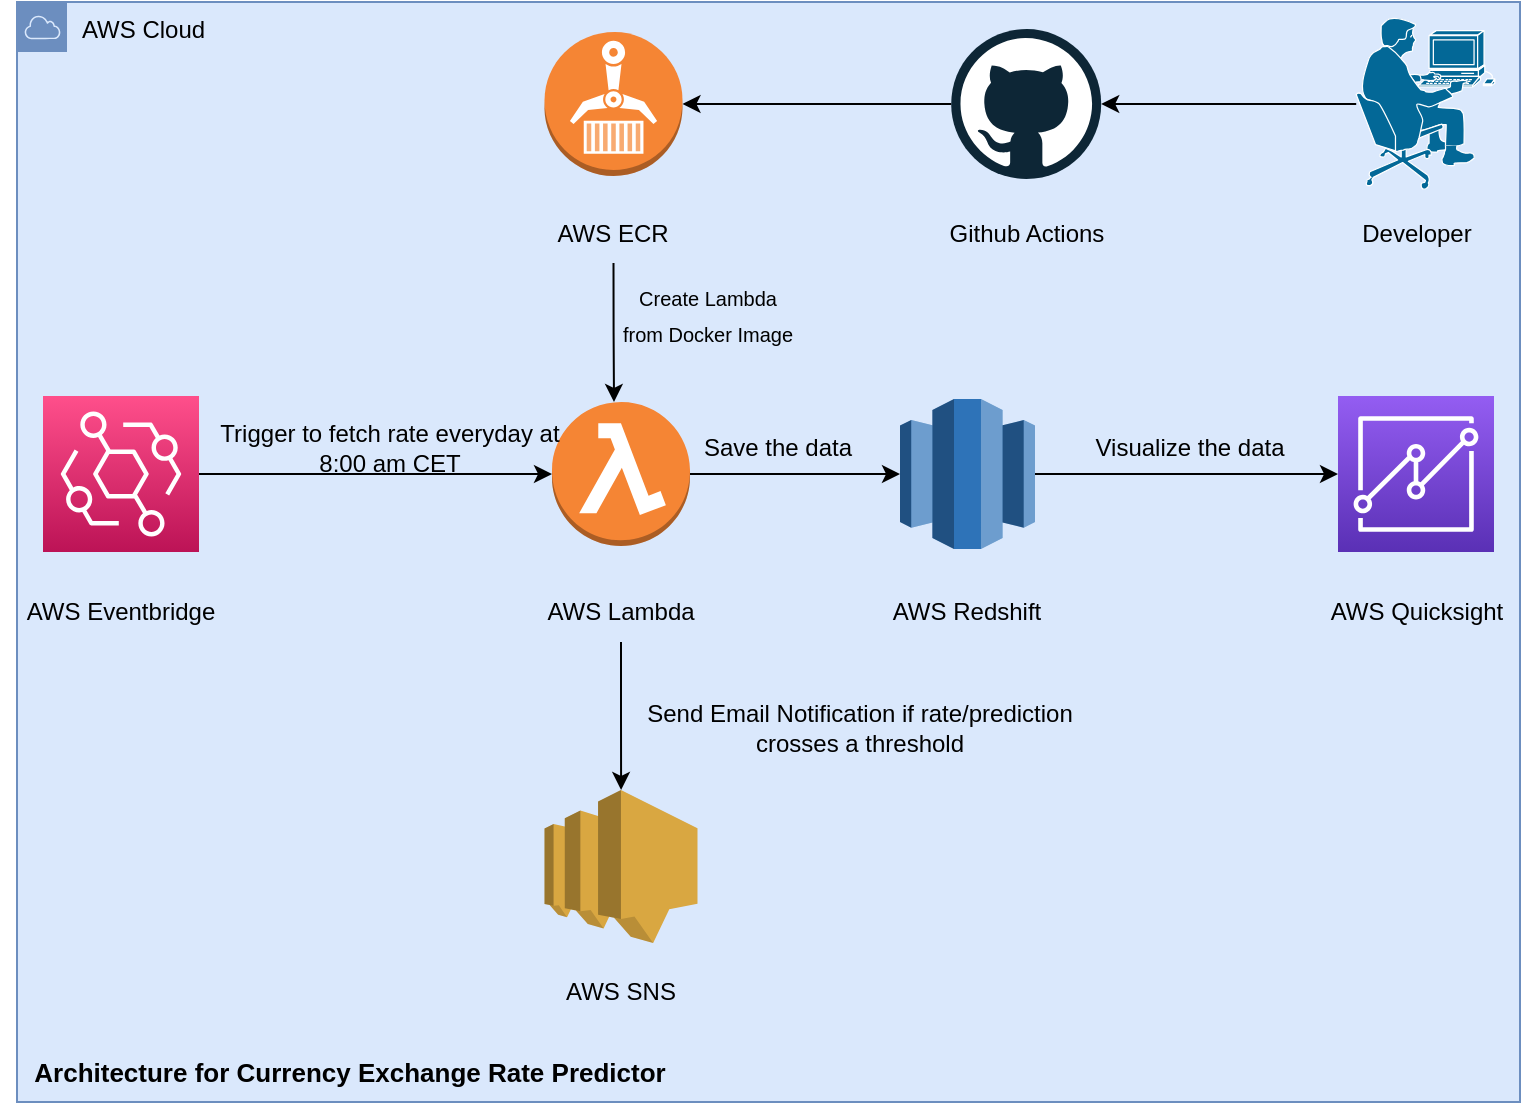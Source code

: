 <mxfile version="21.3.2" type="device">
  <diagram id="5JuqMDL5MWqo4CLIVIF4" name="Page-1">
    <mxGraphModel dx="1434" dy="788" grid="1" gridSize="10" guides="1" tooltips="1" connect="1" arrows="1" fold="1" page="1" pageScale="1" pageWidth="850" pageHeight="1100" math="0" shadow="0">
      <root>
        <mxCell id="0" />
        <mxCell id="1" parent="0" />
        <mxCell id="gw2zK7QxY8a93qra24SP-1" value="AWS Cloud" style="sketch=0;outlineConnect=0;html=1;whiteSpace=wrap;fontSize=12;fontStyle=0;shape=mxgraph.aws4.group;grIcon=mxgraph.aws4.group_aws_cloud;strokeColor=#6c8ebf;fillColor=#dae8fc;verticalAlign=top;align=left;spacingLeft=30;dashed=0;" vertex="1" parent="1">
          <mxGeometry x="18.5" y="80" width="751.5" height="550" as="geometry" />
        </mxCell>
        <mxCell id="KQXkTG9pGna8LuizBAGZ-19" style="edgeStyle=orthogonalEdgeStyle;rounded=0;orthogonalLoop=1;jettySize=auto;html=1;" parent="1" source="KQXkTG9pGna8LuizBAGZ-1" target="KQXkTG9pGna8LuizBAGZ-3" edge="1">
          <mxGeometry relative="1" as="geometry" />
        </mxCell>
        <mxCell id="KQXkTG9pGna8LuizBAGZ-1" value="" style="outlineConnect=0;dashed=0;verticalLabelPosition=bottom;verticalAlign=top;align=center;html=1;shape=mxgraph.aws3.lambda_function;fillColor=#F58534;gradientColor=none;" parent="1" vertex="1">
          <mxGeometry x="286" y="280" width="69" height="72" as="geometry" />
        </mxCell>
        <mxCell id="KQXkTG9pGna8LuizBAGZ-18" style="edgeStyle=orthogonalEdgeStyle;rounded=0;orthogonalLoop=1;jettySize=auto;html=1;" parent="1" source="KQXkTG9pGna8LuizBAGZ-2" target="KQXkTG9pGna8LuizBAGZ-1" edge="1">
          <mxGeometry relative="1" as="geometry" />
        </mxCell>
        <mxCell id="KQXkTG9pGna8LuizBAGZ-2" value="" style="sketch=0;points=[[0,0,0],[0.25,0,0],[0.5,0,0],[0.75,0,0],[1,0,0],[0,1,0],[0.25,1,0],[0.5,1,0],[0.75,1,0],[1,1,0],[0,0.25,0],[0,0.5,0],[0,0.75,0],[1,0.25,0],[1,0.5,0],[1,0.75,0]];outlineConnect=0;fontColor=#232F3E;gradientColor=#FF4F8B;gradientDirection=north;fillColor=#BC1356;strokeColor=#ffffff;dashed=0;verticalLabelPosition=bottom;verticalAlign=top;align=center;html=1;fontSize=12;fontStyle=0;aspect=fixed;shape=mxgraph.aws4.resourceIcon;resIcon=mxgraph.aws4.eventbridge;" parent="1" vertex="1">
          <mxGeometry x="31.5" y="277" width="78" height="78" as="geometry" />
        </mxCell>
        <mxCell id="KQXkTG9pGna8LuizBAGZ-20" style="edgeStyle=orthogonalEdgeStyle;rounded=0;orthogonalLoop=1;jettySize=auto;html=1;" parent="1" source="KQXkTG9pGna8LuizBAGZ-3" target="KQXkTG9pGna8LuizBAGZ-6" edge="1">
          <mxGeometry relative="1" as="geometry" />
        </mxCell>
        <mxCell id="KQXkTG9pGna8LuizBAGZ-3" value="" style="outlineConnect=0;dashed=0;verticalLabelPosition=bottom;verticalAlign=top;align=center;html=1;shape=mxgraph.aws3.redshift;fillColor=#2E73B8;gradientColor=none;" parent="1" vertex="1">
          <mxGeometry x="460" y="278.5" width="67.5" height="75" as="geometry" />
        </mxCell>
        <mxCell id="KQXkTG9pGna8LuizBAGZ-5" value="" style="outlineConnect=0;dashed=0;verticalLabelPosition=bottom;verticalAlign=top;align=center;html=1;shape=mxgraph.aws3.sns;fillColor=#D9A741;gradientColor=none;" parent="1" vertex="1">
          <mxGeometry x="282.25" y="474" width="76.5" height="76.5" as="geometry" />
        </mxCell>
        <mxCell id="KQXkTG9pGna8LuizBAGZ-6" value="" style="sketch=0;points=[[0,0,0],[0.25,0,0],[0.5,0,0],[0.75,0,0],[1,0,0],[0,1,0],[0.25,1,0],[0.5,1,0],[0.75,1,0],[1,1,0],[0,0.25,0],[0,0.5,0],[0,0.75,0],[1,0.25,0],[1,0.5,0],[1,0.75,0]];outlineConnect=0;fontColor=#232F3E;gradientColor=#945DF2;gradientDirection=north;fillColor=#5A30B5;strokeColor=#ffffff;dashed=0;verticalLabelPosition=bottom;verticalAlign=top;align=center;html=1;fontSize=12;fontStyle=0;aspect=fixed;shape=mxgraph.aws4.resourceIcon;resIcon=mxgraph.aws4.quicksight;" parent="1" vertex="1">
          <mxGeometry x="679" y="277" width="78" height="78" as="geometry" />
        </mxCell>
        <mxCell id="KQXkTG9pGna8LuizBAGZ-7" value="AWS Eventbridge" style="text;html=1;strokeColor=none;fillColor=none;align=center;verticalAlign=middle;whiteSpace=wrap;rounded=0;" parent="1" vertex="1">
          <mxGeometry x="10" y="370" width="121" height="30" as="geometry" />
        </mxCell>
        <mxCell id="KQXkTG9pGna8LuizBAGZ-22" style="edgeStyle=orthogonalEdgeStyle;rounded=0;orthogonalLoop=1;jettySize=auto;html=1;" parent="1" source="KQXkTG9pGna8LuizBAGZ-8" target="KQXkTG9pGna8LuizBAGZ-5" edge="1">
          <mxGeometry relative="1" as="geometry" />
        </mxCell>
        <mxCell id="KQXkTG9pGna8LuizBAGZ-8" value="AWS Lambda" style="text;html=1;strokeColor=none;fillColor=none;align=center;verticalAlign=middle;whiteSpace=wrap;rounded=0;" parent="1" vertex="1">
          <mxGeometry x="260" y="370" width="121" height="30" as="geometry" />
        </mxCell>
        <mxCell id="KQXkTG9pGna8LuizBAGZ-9" value="AWS Redshift" style="text;html=1;strokeColor=none;fillColor=none;align=center;verticalAlign=middle;whiteSpace=wrap;rounded=0;" parent="1" vertex="1">
          <mxGeometry x="433.25" y="370" width="121" height="30" as="geometry" />
        </mxCell>
        <mxCell id="KQXkTG9pGna8LuizBAGZ-10" value="AWS Quicksight" style="text;html=1;strokeColor=none;fillColor=none;align=center;verticalAlign=middle;whiteSpace=wrap;rounded=0;" parent="1" vertex="1">
          <mxGeometry x="657.5" y="370" width="121" height="30" as="geometry" />
        </mxCell>
        <mxCell id="KQXkTG9pGna8LuizBAGZ-11" value="AWS SNS" style="text;html=1;strokeColor=none;fillColor=none;align=center;verticalAlign=middle;whiteSpace=wrap;rounded=0;" parent="1" vertex="1">
          <mxGeometry x="260" y="560" width="121" height="30" as="geometry" />
        </mxCell>
        <mxCell id="KQXkTG9pGna8LuizBAGZ-23" value="&lt;b style=&quot;font-size: 13px;&quot;&gt;&lt;font style=&quot;font-size: 13px;&quot;&gt;Architecture for Currency Exchange Rate Predictor&lt;/font&gt;&lt;/b&gt;" style="text;html=1;strokeColor=none;fillColor=none;align=center;verticalAlign=middle;whiteSpace=wrap;rounded=0;opacity=40;fontSize=13;" parent="1" vertex="1">
          <mxGeometry x="18.5" y="600" width="331.5" height="30" as="geometry" />
        </mxCell>
        <mxCell id="KQXkTG9pGna8LuizBAGZ-24" value="Send Email Notification if rate/prediction crosses a threshold" style="text;html=1;strokeColor=none;fillColor=none;align=center;verticalAlign=middle;whiteSpace=wrap;rounded=0;fontSize=12;opacity=40;" parent="1" vertex="1">
          <mxGeometry x="330" y="430" width="220" height="26" as="geometry" />
        </mxCell>
        <mxCell id="KQXkTG9pGna8LuizBAGZ-25" value="Trigger to fetch rate everyday at 8:00 am CET" style="text;html=1;strokeColor=none;fillColor=none;align=center;verticalAlign=middle;whiteSpace=wrap;rounded=0;fontSize=12;opacity=40;" parent="1" vertex="1">
          <mxGeometry x="109.5" y="290" width="190" height="26" as="geometry" />
        </mxCell>
        <mxCell id="KQXkTG9pGna8LuizBAGZ-26" value="Save the data" style="text;html=1;strokeColor=none;fillColor=none;align=center;verticalAlign=middle;whiteSpace=wrap;rounded=0;fontSize=12;opacity=40;" parent="1" vertex="1">
          <mxGeometry x="303.5" y="290" width="190" height="26" as="geometry" />
        </mxCell>
        <mxCell id="KQXkTG9pGna8LuizBAGZ-27" value="Visualize the data" style="text;html=1;strokeColor=none;fillColor=none;align=center;verticalAlign=middle;whiteSpace=wrap;rounded=0;fontSize=12;opacity=40;" parent="1" vertex="1">
          <mxGeometry x="510" y="290" width="190" height="26" as="geometry" />
        </mxCell>
        <mxCell id="leOx71lb5nMiQ_t4TzL1-15" style="edgeStyle=orthogonalEdgeStyle;rounded=0;orthogonalLoop=1;jettySize=auto;html=1;entryX=1;entryY=0.5;entryDx=0;entryDy=0;entryPerimeter=0;" parent="1" source="leOx71lb5nMiQ_t4TzL1-2" target="leOx71lb5nMiQ_t4TzL1-10" edge="1">
          <mxGeometry relative="1" as="geometry" />
        </mxCell>
        <mxCell id="leOx71lb5nMiQ_t4TzL1-2" value="" style="dashed=0;outlineConnect=0;html=1;align=center;labelPosition=center;verticalLabelPosition=bottom;verticalAlign=top;shape=mxgraph.weblogos.github" parent="1" vertex="1">
          <mxGeometry x="485.6" y="93.5" width="75" height="75" as="geometry" />
        </mxCell>
        <mxCell id="leOx71lb5nMiQ_t4TzL1-3" value="Github Actions" style="text;html=1;strokeColor=none;fillColor=none;align=center;verticalAlign=middle;whiteSpace=wrap;rounded=0;" parent="1" vertex="1">
          <mxGeometry x="462.6" y="180.5" width="121" height="30" as="geometry" />
        </mxCell>
        <mxCell id="leOx71lb5nMiQ_t4TzL1-6" style="edgeStyle=orthogonalEdgeStyle;rounded=0;orthogonalLoop=1;jettySize=auto;html=1;" parent="1" source="leOx71lb5nMiQ_t4TzL1-4" target="leOx71lb5nMiQ_t4TzL1-2" edge="1">
          <mxGeometry relative="1" as="geometry" />
        </mxCell>
        <mxCell id="leOx71lb5nMiQ_t4TzL1-4" value="" style="shape=mxgraph.cisco.people.pc_man;html=1;pointerEvents=1;dashed=0;fillColor=#036897;strokeColor=#ffffff;strokeWidth=2;verticalLabelPosition=bottom;verticalAlign=top;align=center;outlineConnect=0;" parent="1" vertex="1">
          <mxGeometry x="688.1" y="87.5" width="70" height="87" as="geometry" />
        </mxCell>
        <mxCell id="leOx71lb5nMiQ_t4TzL1-5" value="Developer" style="text;html=1;strokeColor=none;fillColor=none;align=center;verticalAlign=middle;whiteSpace=wrap;rounded=0;" parent="1" vertex="1">
          <mxGeometry x="657.5" y="180.5" width="121" height="30" as="geometry" />
        </mxCell>
        <mxCell id="leOx71lb5nMiQ_t4TzL1-10" value="" style="outlineConnect=0;dashed=0;verticalLabelPosition=bottom;verticalAlign=top;align=center;html=1;shape=mxgraph.aws3.ecr;fillColor=#F58534;gradientColor=none;" parent="1" vertex="1">
          <mxGeometry x="282.25" y="95" width="69" height="72" as="geometry" />
        </mxCell>
        <mxCell id="leOx71lb5nMiQ_t4TzL1-12" style="edgeStyle=orthogonalEdgeStyle;rounded=0;orthogonalLoop=1;jettySize=auto;html=1;exitX=0.5;exitY=1;exitDx=0;exitDy=0;" parent="1" source="leOx71lb5nMiQ_t4TzL1-11" edge="1">
          <mxGeometry relative="1" as="geometry">
            <mxPoint x="317" y="280" as="targetPoint" />
          </mxGeometry>
        </mxCell>
        <mxCell id="leOx71lb5nMiQ_t4TzL1-11" value="AWS ECR" style="text;html=1;strokeColor=none;fillColor=none;align=center;verticalAlign=middle;whiteSpace=wrap;rounded=0;" parent="1" vertex="1">
          <mxGeometry x="256.25" y="180.5" width="121" height="30" as="geometry" />
        </mxCell>
        <mxCell id="leOx71lb5nMiQ_t4TzL1-13" value="&lt;font style=&quot;font-size: 10px;&quot;&gt;Create Lambda from Docker Image&lt;/font&gt;" style="text;html=1;strokeColor=none;fillColor=none;align=center;verticalAlign=middle;whiteSpace=wrap;rounded=0;fontSize=15;opacity=40;direction=west;" parent="1" vertex="1">
          <mxGeometry x="318.5" y="220" width="90" height="30" as="geometry" />
        </mxCell>
      </root>
    </mxGraphModel>
  </diagram>
</mxfile>

